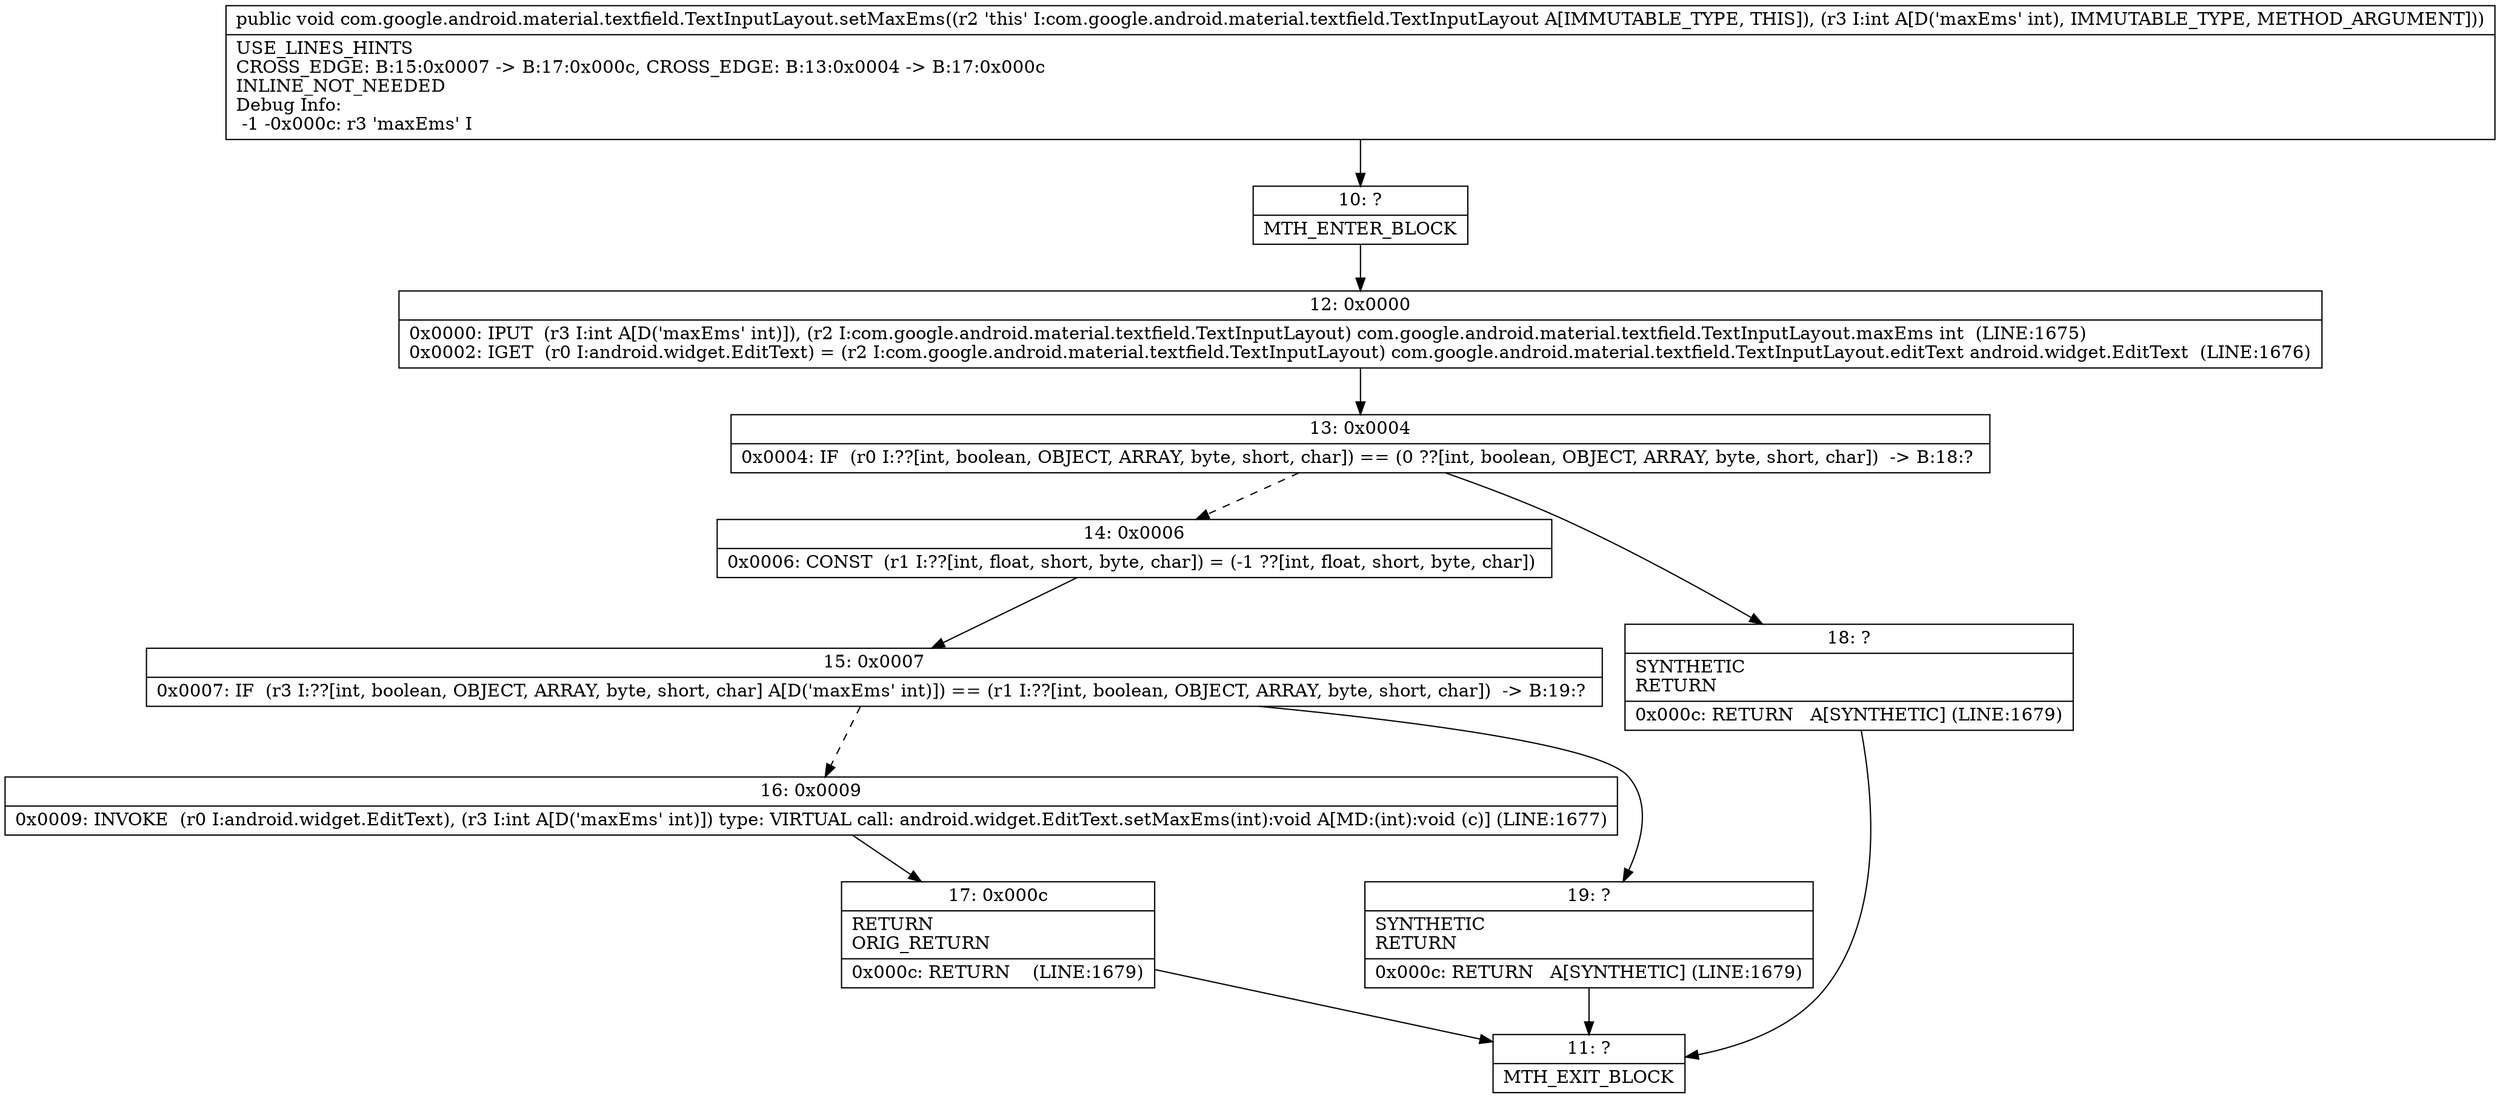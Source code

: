 digraph "CFG forcom.google.android.material.textfield.TextInputLayout.setMaxEms(I)V" {
Node_10 [shape=record,label="{10\:\ ?|MTH_ENTER_BLOCK\l}"];
Node_12 [shape=record,label="{12\:\ 0x0000|0x0000: IPUT  (r3 I:int A[D('maxEms' int)]), (r2 I:com.google.android.material.textfield.TextInputLayout) com.google.android.material.textfield.TextInputLayout.maxEms int  (LINE:1675)\l0x0002: IGET  (r0 I:android.widget.EditText) = (r2 I:com.google.android.material.textfield.TextInputLayout) com.google.android.material.textfield.TextInputLayout.editText android.widget.EditText  (LINE:1676)\l}"];
Node_13 [shape=record,label="{13\:\ 0x0004|0x0004: IF  (r0 I:??[int, boolean, OBJECT, ARRAY, byte, short, char]) == (0 ??[int, boolean, OBJECT, ARRAY, byte, short, char])  \-\> B:18:? \l}"];
Node_14 [shape=record,label="{14\:\ 0x0006|0x0006: CONST  (r1 I:??[int, float, short, byte, char]) = (\-1 ??[int, float, short, byte, char]) \l}"];
Node_15 [shape=record,label="{15\:\ 0x0007|0x0007: IF  (r3 I:??[int, boolean, OBJECT, ARRAY, byte, short, char] A[D('maxEms' int)]) == (r1 I:??[int, boolean, OBJECT, ARRAY, byte, short, char])  \-\> B:19:? \l}"];
Node_16 [shape=record,label="{16\:\ 0x0009|0x0009: INVOKE  (r0 I:android.widget.EditText), (r3 I:int A[D('maxEms' int)]) type: VIRTUAL call: android.widget.EditText.setMaxEms(int):void A[MD:(int):void (c)] (LINE:1677)\l}"];
Node_17 [shape=record,label="{17\:\ 0x000c|RETURN\lORIG_RETURN\l|0x000c: RETURN    (LINE:1679)\l}"];
Node_11 [shape=record,label="{11\:\ ?|MTH_EXIT_BLOCK\l}"];
Node_19 [shape=record,label="{19\:\ ?|SYNTHETIC\lRETURN\l|0x000c: RETURN   A[SYNTHETIC] (LINE:1679)\l}"];
Node_18 [shape=record,label="{18\:\ ?|SYNTHETIC\lRETURN\l|0x000c: RETURN   A[SYNTHETIC] (LINE:1679)\l}"];
MethodNode[shape=record,label="{public void com.google.android.material.textfield.TextInputLayout.setMaxEms((r2 'this' I:com.google.android.material.textfield.TextInputLayout A[IMMUTABLE_TYPE, THIS]), (r3 I:int A[D('maxEms' int), IMMUTABLE_TYPE, METHOD_ARGUMENT]))  | USE_LINES_HINTS\lCROSS_EDGE: B:15:0x0007 \-\> B:17:0x000c, CROSS_EDGE: B:13:0x0004 \-\> B:17:0x000c\lINLINE_NOT_NEEDED\lDebug Info:\l  \-1 \-0x000c: r3 'maxEms' I\l}"];
MethodNode -> Node_10;Node_10 -> Node_12;
Node_12 -> Node_13;
Node_13 -> Node_14[style=dashed];
Node_13 -> Node_18;
Node_14 -> Node_15;
Node_15 -> Node_16[style=dashed];
Node_15 -> Node_19;
Node_16 -> Node_17;
Node_17 -> Node_11;
Node_19 -> Node_11;
Node_18 -> Node_11;
}

